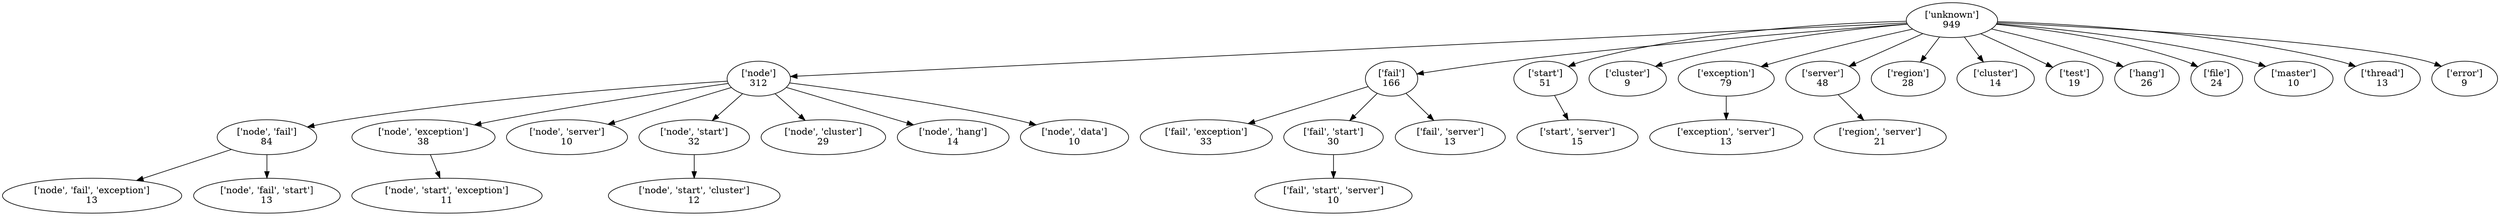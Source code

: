 strict digraph  {
	"['unknown']
949" -> "['node']
312";
	"['unknown']
949" -> "['fail']
166";
	"['unknown']
949" -> "['start']
51";
	"['unknown']
949" -> "['cluster']
9";
	"['unknown']
949" -> "['exception']
79";
	"['unknown']
949" -> "['server']
48";
	"['unknown']
949" -> "['region']
28";
	"['unknown']
949" -> "['cluster']
14";
	"['unknown']
949" -> "['test']
19";
	"['unknown']
949" -> "['hang']
26";
	"['unknown']
949" -> "['file']
24";
	"['unknown']
949" -> "['master']
10";
	"['unknown']
949" -> "['thread']
13";
	"['unknown']
949" -> "['error']
9";
	"['node']
312" -> "['node', 'fail']
84";
	"['node']
312" -> "['node', 'exception']
38";
	"['node']
312" -> "['node', 'server']
10";
	"['node']
312" -> "['node', 'start']
32";
	"['node']
312" -> "['node', 'cluster']
29";
	"['node']
312" -> "['node', 'hang']
14";
	"['node']
312" -> "['node', 'data']
10";
	"['fail']
166" -> "['fail', 'exception']
33";
	"['fail']
166" -> "['fail', 'start']
30";
	"['fail']
166" -> "['fail', 'server']
13";
	"['start']
51" -> "['start', 'server']
15";
	"['exception']
79" -> "['exception', 'server']
13";
	"['server']
48" -> "['region', 'server']
21";
	"['node', 'fail']
84" -> "['node', 'fail', 'exception']
13";
	"['node', 'fail']
84" -> "['node', 'fail', 'start']
13";
	"['node', 'exception']
38" -> "['node', 'start', 'exception']
11";
	"['node', 'start']
32" -> "['node', 'start', 'cluster']
12";
	"['fail', 'start']
30" -> "['fail', 'start', 'server']
10";
}
